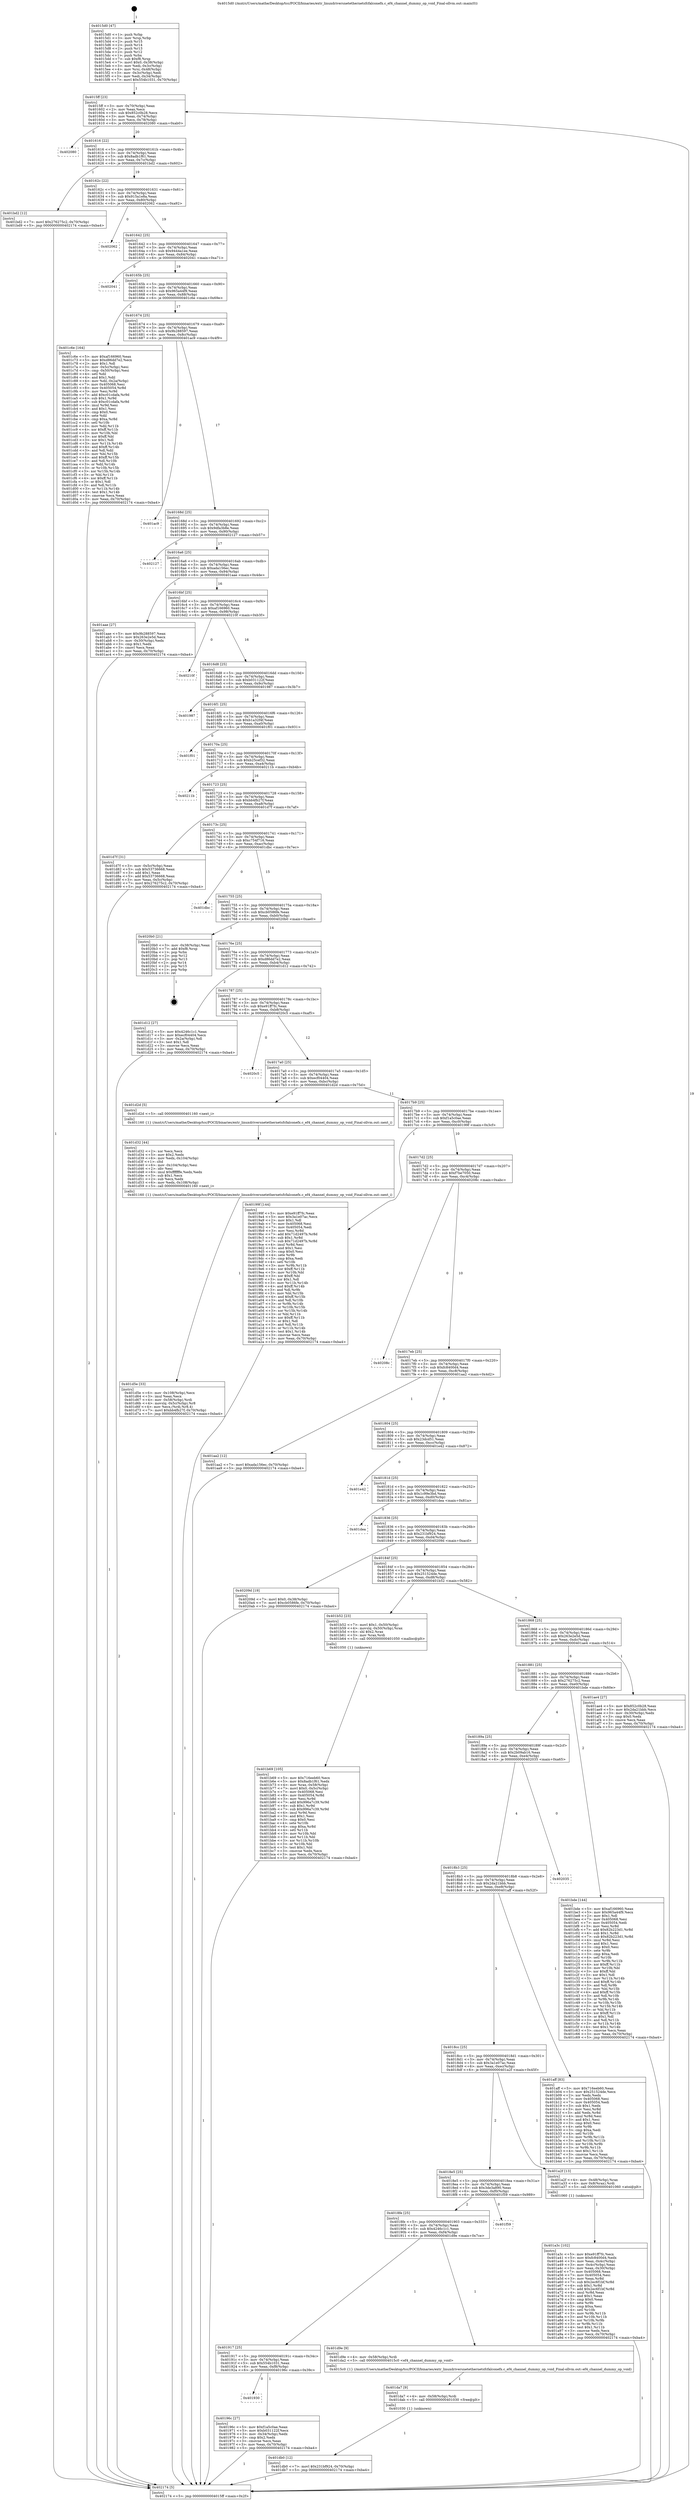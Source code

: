 digraph "0x4015d0" {
  label = "0x4015d0 (/mnt/c/Users/mathe/Desktop/tcc/POCII/binaries/extr_linuxdriversnetethernetsfcfalconefx.c_ef4_channel_dummy_op_void_Final-ollvm.out::main(0))"
  labelloc = "t"
  node[shape=record]

  Entry [label="",width=0.3,height=0.3,shape=circle,fillcolor=black,style=filled]
  "0x4015ff" [label="{
     0x4015ff [23]\l
     | [instrs]\l
     &nbsp;&nbsp;0x4015ff \<+3\>: mov -0x70(%rbp),%eax\l
     &nbsp;&nbsp;0x401602 \<+2\>: mov %eax,%ecx\l
     &nbsp;&nbsp;0x401604 \<+6\>: sub $0x852c0b28,%ecx\l
     &nbsp;&nbsp;0x40160a \<+3\>: mov %eax,-0x74(%rbp)\l
     &nbsp;&nbsp;0x40160d \<+3\>: mov %ecx,-0x78(%rbp)\l
     &nbsp;&nbsp;0x401610 \<+6\>: je 0000000000402080 \<main+0xab0\>\l
  }"]
  "0x402080" [label="{
     0x402080\l
  }", style=dashed]
  "0x401616" [label="{
     0x401616 [22]\l
     | [instrs]\l
     &nbsp;&nbsp;0x401616 \<+5\>: jmp 000000000040161b \<main+0x4b\>\l
     &nbsp;&nbsp;0x40161b \<+3\>: mov -0x74(%rbp),%eax\l
     &nbsp;&nbsp;0x40161e \<+5\>: sub $0x8adb1f61,%eax\l
     &nbsp;&nbsp;0x401623 \<+3\>: mov %eax,-0x7c(%rbp)\l
     &nbsp;&nbsp;0x401626 \<+6\>: je 0000000000401bd2 \<main+0x602\>\l
  }"]
  Exit [label="",width=0.3,height=0.3,shape=circle,fillcolor=black,style=filled,peripheries=2]
  "0x401bd2" [label="{
     0x401bd2 [12]\l
     | [instrs]\l
     &nbsp;&nbsp;0x401bd2 \<+7\>: movl $0x276275c2,-0x70(%rbp)\l
     &nbsp;&nbsp;0x401bd9 \<+5\>: jmp 0000000000402174 \<main+0xba4\>\l
  }"]
  "0x40162c" [label="{
     0x40162c [22]\l
     | [instrs]\l
     &nbsp;&nbsp;0x40162c \<+5\>: jmp 0000000000401631 \<main+0x61\>\l
     &nbsp;&nbsp;0x401631 \<+3\>: mov -0x74(%rbp),%eax\l
     &nbsp;&nbsp;0x401634 \<+5\>: sub $0x915a1e8a,%eax\l
     &nbsp;&nbsp;0x401639 \<+3\>: mov %eax,-0x80(%rbp)\l
     &nbsp;&nbsp;0x40163c \<+6\>: je 0000000000402062 \<main+0xa92\>\l
  }"]
  "0x401db0" [label="{
     0x401db0 [12]\l
     | [instrs]\l
     &nbsp;&nbsp;0x401db0 \<+7\>: movl $0x231bf924,-0x70(%rbp)\l
     &nbsp;&nbsp;0x401db7 \<+5\>: jmp 0000000000402174 \<main+0xba4\>\l
  }"]
  "0x402062" [label="{
     0x402062\l
  }", style=dashed]
  "0x401642" [label="{
     0x401642 [25]\l
     | [instrs]\l
     &nbsp;&nbsp;0x401642 \<+5\>: jmp 0000000000401647 \<main+0x77\>\l
     &nbsp;&nbsp;0x401647 \<+3\>: mov -0x74(%rbp),%eax\l
     &nbsp;&nbsp;0x40164a \<+5\>: sub $0x9444a1ee,%eax\l
     &nbsp;&nbsp;0x40164f \<+6\>: mov %eax,-0x84(%rbp)\l
     &nbsp;&nbsp;0x401655 \<+6\>: je 0000000000402041 \<main+0xa71\>\l
  }"]
  "0x401da7" [label="{
     0x401da7 [9]\l
     | [instrs]\l
     &nbsp;&nbsp;0x401da7 \<+4\>: mov -0x58(%rbp),%rdi\l
     &nbsp;&nbsp;0x401dab \<+5\>: call 0000000000401030 \<free@plt\>\l
     | [calls]\l
     &nbsp;&nbsp;0x401030 \{1\} (unknown)\l
  }"]
  "0x402041" [label="{
     0x402041\l
  }", style=dashed]
  "0x40165b" [label="{
     0x40165b [25]\l
     | [instrs]\l
     &nbsp;&nbsp;0x40165b \<+5\>: jmp 0000000000401660 \<main+0x90\>\l
     &nbsp;&nbsp;0x401660 \<+3\>: mov -0x74(%rbp),%eax\l
     &nbsp;&nbsp;0x401663 \<+5\>: sub $0x965a44f9,%eax\l
     &nbsp;&nbsp;0x401668 \<+6\>: mov %eax,-0x88(%rbp)\l
     &nbsp;&nbsp;0x40166e \<+6\>: je 0000000000401c6e \<main+0x69e\>\l
  }"]
  "0x401d5e" [label="{
     0x401d5e [33]\l
     | [instrs]\l
     &nbsp;&nbsp;0x401d5e \<+6\>: mov -0x108(%rbp),%ecx\l
     &nbsp;&nbsp;0x401d64 \<+3\>: imul %eax,%ecx\l
     &nbsp;&nbsp;0x401d67 \<+4\>: mov -0x58(%rbp),%rdi\l
     &nbsp;&nbsp;0x401d6b \<+4\>: movslq -0x5c(%rbp),%r8\l
     &nbsp;&nbsp;0x401d6f \<+4\>: mov %ecx,(%rdi,%r8,4)\l
     &nbsp;&nbsp;0x401d73 \<+7\>: movl $0xbb4fb27f,-0x70(%rbp)\l
     &nbsp;&nbsp;0x401d7a \<+5\>: jmp 0000000000402174 \<main+0xba4\>\l
  }"]
  "0x401c6e" [label="{
     0x401c6e [164]\l
     | [instrs]\l
     &nbsp;&nbsp;0x401c6e \<+5\>: mov $0xaf166960,%eax\l
     &nbsp;&nbsp;0x401c73 \<+5\>: mov $0xd86dd7e2,%ecx\l
     &nbsp;&nbsp;0x401c78 \<+2\>: mov $0x1,%dl\l
     &nbsp;&nbsp;0x401c7a \<+3\>: mov -0x5c(%rbp),%esi\l
     &nbsp;&nbsp;0x401c7d \<+3\>: cmp -0x50(%rbp),%esi\l
     &nbsp;&nbsp;0x401c80 \<+4\>: setl %dil\l
     &nbsp;&nbsp;0x401c84 \<+4\>: and $0x1,%dil\l
     &nbsp;&nbsp;0x401c88 \<+4\>: mov %dil,-0x2a(%rbp)\l
     &nbsp;&nbsp;0x401c8c \<+7\>: mov 0x405068,%esi\l
     &nbsp;&nbsp;0x401c93 \<+8\>: mov 0x405054,%r8d\l
     &nbsp;&nbsp;0x401c9b \<+3\>: mov %esi,%r9d\l
     &nbsp;&nbsp;0x401c9e \<+7\>: add $0xc01cdafa,%r9d\l
     &nbsp;&nbsp;0x401ca5 \<+4\>: sub $0x1,%r9d\l
     &nbsp;&nbsp;0x401ca9 \<+7\>: sub $0xc01cdafa,%r9d\l
     &nbsp;&nbsp;0x401cb0 \<+4\>: imul %r9d,%esi\l
     &nbsp;&nbsp;0x401cb4 \<+3\>: and $0x1,%esi\l
     &nbsp;&nbsp;0x401cb7 \<+3\>: cmp $0x0,%esi\l
     &nbsp;&nbsp;0x401cba \<+4\>: sete %dil\l
     &nbsp;&nbsp;0x401cbe \<+4\>: cmp $0xa,%r8d\l
     &nbsp;&nbsp;0x401cc2 \<+4\>: setl %r10b\l
     &nbsp;&nbsp;0x401cc6 \<+3\>: mov %dil,%r11b\l
     &nbsp;&nbsp;0x401cc9 \<+4\>: xor $0xff,%r11b\l
     &nbsp;&nbsp;0x401ccd \<+3\>: mov %r10b,%bl\l
     &nbsp;&nbsp;0x401cd0 \<+3\>: xor $0xff,%bl\l
     &nbsp;&nbsp;0x401cd3 \<+3\>: xor $0x1,%dl\l
     &nbsp;&nbsp;0x401cd6 \<+3\>: mov %r11b,%r14b\l
     &nbsp;&nbsp;0x401cd9 \<+4\>: and $0xff,%r14b\l
     &nbsp;&nbsp;0x401cdd \<+3\>: and %dl,%dil\l
     &nbsp;&nbsp;0x401ce0 \<+3\>: mov %bl,%r15b\l
     &nbsp;&nbsp;0x401ce3 \<+4\>: and $0xff,%r15b\l
     &nbsp;&nbsp;0x401ce7 \<+3\>: and %dl,%r10b\l
     &nbsp;&nbsp;0x401cea \<+3\>: or %dil,%r14b\l
     &nbsp;&nbsp;0x401ced \<+3\>: or %r10b,%r15b\l
     &nbsp;&nbsp;0x401cf0 \<+3\>: xor %r15b,%r14b\l
     &nbsp;&nbsp;0x401cf3 \<+3\>: or %bl,%r11b\l
     &nbsp;&nbsp;0x401cf6 \<+4\>: xor $0xff,%r11b\l
     &nbsp;&nbsp;0x401cfa \<+3\>: or $0x1,%dl\l
     &nbsp;&nbsp;0x401cfd \<+3\>: and %dl,%r11b\l
     &nbsp;&nbsp;0x401d00 \<+3\>: or %r11b,%r14b\l
     &nbsp;&nbsp;0x401d03 \<+4\>: test $0x1,%r14b\l
     &nbsp;&nbsp;0x401d07 \<+3\>: cmovne %ecx,%eax\l
     &nbsp;&nbsp;0x401d0a \<+3\>: mov %eax,-0x70(%rbp)\l
     &nbsp;&nbsp;0x401d0d \<+5\>: jmp 0000000000402174 \<main+0xba4\>\l
  }"]
  "0x401674" [label="{
     0x401674 [25]\l
     | [instrs]\l
     &nbsp;&nbsp;0x401674 \<+5\>: jmp 0000000000401679 \<main+0xa9\>\l
     &nbsp;&nbsp;0x401679 \<+3\>: mov -0x74(%rbp),%eax\l
     &nbsp;&nbsp;0x40167c \<+5\>: sub $0x9b288597,%eax\l
     &nbsp;&nbsp;0x401681 \<+6\>: mov %eax,-0x8c(%rbp)\l
     &nbsp;&nbsp;0x401687 \<+6\>: je 0000000000401ac9 \<main+0x4f9\>\l
  }"]
  "0x401d32" [label="{
     0x401d32 [44]\l
     | [instrs]\l
     &nbsp;&nbsp;0x401d32 \<+2\>: xor %ecx,%ecx\l
     &nbsp;&nbsp;0x401d34 \<+5\>: mov $0x2,%edx\l
     &nbsp;&nbsp;0x401d39 \<+6\>: mov %edx,-0x104(%rbp)\l
     &nbsp;&nbsp;0x401d3f \<+1\>: cltd\l
     &nbsp;&nbsp;0x401d40 \<+6\>: mov -0x104(%rbp),%esi\l
     &nbsp;&nbsp;0x401d46 \<+2\>: idiv %esi\l
     &nbsp;&nbsp;0x401d48 \<+6\>: imul $0xfffffffe,%edx,%edx\l
     &nbsp;&nbsp;0x401d4e \<+3\>: sub $0x1,%ecx\l
     &nbsp;&nbsp;0x401d51 \<+2\>: sub %ecx,%edx\l
     &nbsp;&nbsp;0x401d53 \<+6\>: mov %edx,-0x108(%rbp)\l
     &nbsp;&nbsp;0x401d59 \<+5\>: call 0000000000401160 \<next_i\>\l
     | [calls]\l
     &nbsp;&nbsp;0x401160 \{1\} (/mnt/c/Users/mathe/Desktop/tcc/POCII/binaries/extr_linuxdriversnetethernetsfcfalconefx.c_ef4_channel_dummy_op_void_Final-ollvm.out::next_i)\l
  }"]
  "0x401ac9" [label="{
     0x401ac9\l
  }", style=dashed]
  "0x40168d" [label="{
     0x40168d [25]\l
     | [instrs]\l
     &nbsp;&nbsp;0x40168d \<+5\>: jmp 0000000000401692 \<main+0xc2\>\l
     &nbsp;&nbsp;0x401692 \<+3\>: mov -0x74(%rbp),%eax\l
     &nbsp;&nbsp;0x401695 \<+5\>: sub $0x9dfa3b8e,%eax\l
     &nbsp;&nbsp;0x40169a \<+6\>: mov %eax,-0x90(%rbp)\l
     &nbsp;&nbsp;0x4016a0 \<+6\>: je 0000000000402127 \<main+0xb57\>\l
  }"]
  "0x401b69" [label="{
     0x401b69 [105]\l
     | [instrs]\l
     &nbsp;&nbsp;0x401b69 \<+5\>: mov $0x716eeb60,%ecx\l
     &nbsp;&nbsp;0x401b6e \<+5\>: mov $0x8adb1f61,%edx\l
     &nbsp;&nbsp;0x401b73 \<+4\>: mov %rax,-0x58(%rbp)\l
     &nbsp;&nbsp;0x401b77 \<+7\>: movl $0x0,-0x5c(%rbp)\l
     &nbsp;&nbsp;0x401b7e \<+7\>: mov 0x405068,%esi\l
     &nbsp;&nbsp;0x401b85 \<+8\>: mov 0x405054,%r8d\l
     &nbsp;&nbsp;0x401b8d \<+3\>: mov %esi,%r9d\l
     &nbsp;&nbsp;0x401b90 \<+7\>: add $0x996a7c39,%r9d\l
     &nbsp;&nbsp;0x401b97 \<+4\>: sub $0x1,%r9d\l
     &nbsp;&nbsp;0x401b9b \<+7\>: sub $0x996a7c39,%r9d\l
     &nbsp;&nbsp;0x401ba2 \<+4\>: imul %r9d,%esi\l
     &nbsp;&nbsp;0x401ba6 \<+3\>: and $0x1,%esi\l
     &nbsp;&nbsp;0x401ba9 \<+3\>: cmp $0x0,%esi\l
     &nbsp;&nbsp;0x401bac \<+4\>: sete %r10b\l
     &nbsp;&nbsp;0x401bb0 \<+4\>: cmp $0xa,%r8d\l
     &nbsp;&nbsp;0x401bb4 \<+4\>: setl %r11b\l
     &nbsp;&nbsp;0x401bb8 \<+3\>: mov %r10b,%bl\l
     &nbsp;&nbsp;0x401bbb \<+3\>: and %r11b,%bl\l
     &nbsp;&nbsp;0x401bbe \<+3\>: xor %r11b,%r10b\l
     &nbsp;&nbsp;0x401bc1 \<+3\>: or %r10b,%bl\l
     &nbsp;&nbsp;0x401bc4 \<+3\>: test $0x1,%bl\l
     &nbsp;&nbsp;0x401bc7 \<+3\>: cmovne %edx,%ecx\l
     &nbsp;&nbsp;0x401bca \<+3\>: mov %ecx,-0x70(%rbp)\l
     &nbsp;&nbsp;0x401bcd \<+5\>: jmp 0000000000402174 \<main+0xba4\>\l
  }"]
  "0x402127" [label="{
     0x402127\l
  }", style=dashed]
  "0x4016a6" [label="{
     0x4016a6 [25]\l
     | [instrs]\l
     &nbsp;&nbsp;0x4016a6 \<+5\>: jmp 00000000004016ab \<main+0xdb\>\l
     &nbsp;&nbsp;0x4016ab \<+3\>: mov -0x74(%rbp),%eax\l
     &nbsp;&nbsp;0x4016ae \<+5\>: sub $0xada156ec,%eax\l
     &nbsp;&nbsp;0x4016b3 \<+6\>: mov %eax,-0x94(%rbp)\l
     &nbsp;&nbsp;0x4016b9 \<+6\>: je 0000000000401aae \<main+0x4de\>\l
  }"]
  "0x401a3c" [label="{
     0x401a3c [102]\l
     | [instrs]\l
     &nbsp;&nbsp;0x401a3c \<+5\>: mov $0xe91ff7fc,%ecx\l
     &nbsp;&nbsp;0x401a41 \<+5\>: mov $0xfc8400d4,%edx\l
     &nbsp;&nbsp;0x401a46 \<+3\>: mov %eax,-0x4c(%rbp)\l
     &nbsp;&nbsp;0x401a49 \<+3\>: mov -0x4c(%rbp),%eax\l
     &nbsp;&nbsp;0x401a4c \<+3\>: mov %eax,-0x30(%rbp)\l
     &nbsp;&nbsp;0x401a4f \<+7\>: mov 0x405068,%eax\l
     &nbsp;&nbsp;0x401a56 \<+7\>: mov 0x405054,%esi\l
     &nbsp;&nbsp;0x401a5d \<+3\>: mov %eax,%r8d\l
     &nbsp;&nbsp;0x401a60 \<+7\>: sub $0x2ec6f1bf,%r8d\l
     &nbsp;&nbsp;0x401a67 \<+4\>: sub $0x1,%r8d\l
     &nbsp;&nbsp;0x401a6b \<+7\>: add $0x2ec6f1bf,%r8d\l
     &nbsp;&nbsp;0x401a72 \<+4\>: imul %r8d,%eax\l
     &nbsp;&nbsp;0x401a76 \<+3\>: and $0x1,%eax\l
     &nbsp;&nbsp;0x401a79 \<+3\>: cmp $0x0,%eax\l
     &nbsp;&nbsp;0x401a7c \<+4\>: sete %r9b\l
     &nbsp;&nbsp;0x401a80 \<+3\>: cmp $0xa,%esi\l
     &nbsp;&nbsp;0x401a83 \<+4\>: setl %r10b\l
     &nbsp;&nbsp;0x401a87 \<+3\>: mov %r9b,%r11b\l
     &nbsp;&nbsp;0x401a8a \<+3\>: and %r10b,%r11b\l
     &nbsp;&nbsp;0x401a8d \<+3\>: xor %r10b,%r9b\l
     &nbsp;&nbsp;0x401a90 \<+3\>: or %r9b,%r11b\l
     &nbsp;&nbsp;0x401a93 \<+4\>: test $0x1,%r11b\l
     &nbsp;&nbsp;0x401a97 \<+3\>: cmovne %edx,%ecx\l
     &nbsp;&nbsp;0x401a9a \<+3\>: mov %ecx,-0x70(%rbp)\l
     &nbsp;&nbsp;0x401a9d \<+5\>: jmp 0000000000402174 \<main+0xba4\>\l
  }"]
  "0x401aae" [label="{
     0x401aae [27]\l
     | [instrs]\l
     &nbsp;&nbsp;0x401aae \<+5\>: mov $0x9b288597,%eax\l
     &nbsp;&nbsp;0x401ab3 \<+5\>: mov $0x263e2e5d,%ecx\l
     &nbsp;&nbsp;0x401ab8 \<+3\>: mov -0x30(%rbp),%edx\l
     &nbsp;&nbsp;0x401abb \<+3\>: cmp $0x1,%edx\l
     &nbsp;&nbsp;0x401abe \<+3\>: cmovl %ecx,%eax\l
     &nbsp;&nbsp;0x401ac1 \<+3\>: mov %eax,-0x70(%rbp)\l
     &nbsp;&nbsp;0x401ac4 \<+5\>: jmp 0000000000402174 \<main+0xba4\>\l
  }"]
  "0x4016bf" [label="{
     0x4016bf [25]\l
     | [instrs]\l
     &nbsp;&nbsp;0x4016bf \<+5\>: jmp 00000000004016c4 \<main+0xf4\>\l
     &nbsp;&nbsp;0x4016c4 \<+3\>: mov -0x74(%rbp),%eax\l
     &nbsp;&nbsp;0x4016c7 \<+5\>: sub $0xaf166960,%eax\l
     &nbsp;&nbsp;0x4016cc \<+6\>: mov %eax,-0x98(%rbp)\l
     &nbsp;&nbsp;0x4016d2 \<+6\>: je 000000000040210f \<main+0xb3f\>\l
  }"]
  "0x4015d0" [label="{
     0x4015d0 [47]\l
     | [instrs]\l
     &nbsp;&nbsp;0x4015d0 \<+1\>: push %rbp\l
     &nbsp;&nbsp;0x4015d1 \<+3\>: mov %rsp,%rbp\l
     &nbsp;&nbsp;0x4015d4 \<+2\>: push %r15\l
     &nbsp;&nbsp;0x4015d6 \<+2\>: push %r14\l
     &nbsp;&nbsp;0x4015d8 \<+2\>: push %r13\l
     &nbsp;&nbsp;0x4015da \<+2\>: push %r12\l
     &nbsp;&nbsp;0x4015dc \<+1\>: push %rbx\l
     &nbsp;&nbsp;0x4015dd \<+7\>: sub $0xf8,%rsp\l
     &nbsp;&nbsp;0x4015e4 \<+7\>: movl $0x0,-0x38(%rbp)\l
     &nbsp;&nbsp;0x4015eb \<+3\>: mov %edi,-0x3c(%rbp)\l
     &nbsp;&nbsp;0x4015ee \<+4\>: mov %rsi,-0x48(%rbp)\l
     &nbsp;&nbsp;0x4015f2 \<+3\>: mov -0x3c(%rbp),%edi\l
     &nbsp;&nbsp;0x4015f5 \<+3\>: mov %edi,-0x34(%rbp)\l
     &nbsp;&nbsp;0x4015f8 \<+7\>: movl $0x554b1031,-0x70(%rbp)\l
  }"]
  "0x40210f" [label="{
     0x40210f\l
  }", style=dashed]
  "0x4016d8" [label="{
     0x4016d8 [25]\l
     | [instrs]\l
     &nbsp;&nbsp;0x4016d8 \<+5\>: jmp 00000000004016dd \<main+0x10d\>\l
     &nbsp;&nbsp;0x4016dd \<+3\>: mov -0x74(%rbp),%eax\l
     &nbsp;&nbsp;0x4016e0 \<+5\>: sub $0xb031122f,%eax\l
     &nbsp;&nbsp;0x4016e5 \<+6\>: mov %eax,-0x9c(%rbp)\l
     &nbsp;&nbsp;0x4016eb \<+6\>: je 0000000000401987 \<main+0x3b7\>\l
  }"]
  "0x402174" [label="{
     0x402174 [5]\l
     | [instrs]\l
     &nbsp;&nbsp;0x402174 \<+5\>: jmp 00000000004015ff \<main+0x2f\>\l
  }"]
  "0x401987" [label="{
     0x401987\l
  }", style=dashed]
  "0x4016f1" [label="{
     0x4016f1 [25]\l
     | [instrs]\l
     &nbsp;&nbsp;0x4016f1 \<+5\>: jmp 00000000004016f6 \<main+0x126\>\l
     &nbsp;&nbsp;0x4016f6 \<+3\>: mov -0x74(%rbp),%eax\l
     &nbsp;&nbsp;0x4016f9 \<+5\>: sub $0xb1a32f4f,%eax\l
     &nbsp;&nbsp;0x4016fe \<+6\>: mov %eax,-0xa0(%rbp)\l
     &nbsp;&nbsp;0x401704 \<+6\>: je 0000000000401f01 \<main+0x931\>\l
  }"]
  "0x401930" [label="{
     0x401930\l
  }", style=dashed]
  "0x401f01" [label="{
     0x401f01\l
  }", style=dashed]
  "0x40170a" [label="{
     0x40170a [25]\l
     | [instrs]\l
     &nbsp;&nbsp;0x40170a \<+5\>: jmp 000000000040170f \<main+0x13f\>\l
     &nbsp;&nbsp;0x40170f \<+3\>: mov -0x74(%rbp),%eax\l
     &nbsp;&nbsp;0x401712 \<+5\>: sub $0xb25cef32,%eax\l
     &nbsp;&nbsp;0x401717 \<+6\>: mov %eax,-0xa4(%rbp)\l
     &nbsp;&nbsp;0x40171d \<+6\>: je 000000000040211b \<main+0xb4b\>\l
  }"]
  "0x40196c" [label="{
     0x40196c [27]\l
     | [instrs]\l
     &nbsp;&nbsp;0x40196c \<+5\>: mov $0xf1a5c0ae,%eax\l
     &nbsp;&nbsp;0x401971 \<+5\>: mov $0xb031122f,%ecx\l
     &nbsp;&nbsp;0x401976 \<+3\>: mov -0x34(%rbp),%edx\l
     &nbsp;&nbsp;0x401979 \<+3\>: cmp $0x2,%edx\l
     &nbsp;&nbsp;0x40197c \<+3\>: cmovne %ecx,%eax\l
     &nbsp;&nbsp;0x40197f \<+3\>: mov %eax,-0x70(%rbp)\l
     &nbsp;&nbsp;0x401982 \<+5\>: jmp 0000000000402174 \<main+0xba4\>\l
  }"]
  "0x40211b" [label="{
     0x40211b\l
  }", style=dashed]
  "0x401723" [label="{
     0x401723 [25]\l
     | [instrs]\l
     &nbsp;&nbsp;0x401723 \<+5\>: jmp 0000000000401728 \<main+0x158\>\l
     &nbsp;&nbsp;0x401728 \<+3\>: mov -0x74(%rbp),%eax\l
     &nbsp;&nbsp;0x40172b \<+5\>: sub $0xbb4fb27f,%eax\l
     &nbsp;&nbsp;0x401730 \<+6\>: mov %eax,-0xa8(%rbp)\l
     &nbsp;&nbsp;0x401736 \<+6\>: je 0000000000401d7f \<main+0x7af\>\l
  }"]
  "0x401917" [label="{
     0x401917 [25]\l
     | [instrs]\l
     &nbsp;&nbsp;0x401917 \<+5\>: jmp 000000000040191c \<main+0x34c\>\l
     &nbsp;&nbsp;0x40191c \<+3\>: mov -0x74(%rbp),%eax\l
     &nbsp;&nbsp;0x40191f \<+5\>: sub $0x554b1031,%eax\l
     &nbsp;&nbsp;0x401924 \<+6\>: mov %eax,-0xf8(%rbp)\l
     &nbsp;&nbsp;0x40192a \<+6\>: je 000000000040196c \<main+0x39c\>\l
  }"]
  "0x401d7f" [label="{
     0x401d7f [31]\l
     | [instrs]\l
     &nbsp;&nbsp;0x401d7f \<+3\>: mov -0x5c(%rbp),%eax\l
     &nbsp;&nbsp;0x401d82 \<+5\>: sub $0x53736668,%eax\l
     &nbsp;&nbsp;0x401d87 \<+3\>: add $0x1,%eax\l
     &nbsp;&nbsp;0x401d8a \<+5\>: add $0x53736668,%eax\l
     &nbsp;&nbsp;0x401d8f \<+3\>: mov %eax,-0x5c(%rbp)\l
     &nbsp;&nbsp;0x401d92 \<+7\>: movl $0x276275c2,-0x70(%rbp)\l
     &nbsp;&nbsp;0x401d99 \<+5\>: jmp 0000000000402174 \<main+0xba4\>\l
  }"]
  "0x40173c" [label="{
     0x40173c [25]\l
     | [instrs]\l
     &nbsp;&nbsp;0x40173c \<+5\>: jmp 0000000000401741 \<main+0x171\>\l
     &nbsp;&nbsp;0x401741 \<+3\>: mov -0x74(%rbp),%eax\l
     &nbsp;&nbsp;0x401744 \<+5\>: sub $0xc754f716,%eax\l
     &nbsp;&nbsp;0x401749 \<+6\>: mov %eax,-0xac(%rbp)\l
     &nbsp;&nbsp;0x40174f \<+6\>: je 0000000000401dbc \<main+0x7ec\>\l
  }"]
  "0x401d9e" [label="{
     0x401d9e [9]\l
     | [instrs]\l
     &nbsp;&nbsp;0x401d9e \<+4\>: mov -0x58(%rbp),%rdi\l
     &nbsp;&nbsp;0x401da2 \<+5\>: call 00000000004015c0 \<ef4_channel_dummy_op_void\>\l
     | [calls]\l
     &nbsp;&nbsp;0x4015c0 \{1\} (/mnt/c/Users/mathe/Desktop/tcc/POCII/binaries/extr_linuxdriversnetethernetsfcfalconefx.c_ef4_channel_dummy_op_void_Final-ollvm.out::ef4_channel_dummy_op_void)\l
  }"]
  "0x401dbc" [label="{
     0x401dbc\l
  }", style=dashed]
  "0x401755" [label="{
     0x401755 [25]\l
     | [instrs]\l
     &nbsp;&nbsp;0x401755 \<+5\>: jmp 000000000040175a \<main+0x18a\>\l
     &nbsp;&nbsp;0x40175a \<+3\>: mov -0x74(%rbp),%eax\l
     &nbsp;&nbsp;0x40175d \<+5\>: sub $0xcb0586fe,%eax\l
     &nbsp;&nbsp;0x401762 \<+6\>: mov %eax,-0xb0(%rbp)\l
     &nbsp;&nbsp;0x401768 \<+6\>: je 00000000004020b0 \<main+0xae0\>\l
  }"]
  "0x4018fe" [label="{
     0x4018fe [25]\l
     | [instrs]\l
     &nbsp;&nbsp;0x4018fe \<+5\>: jmp 0000000000401903 \<main+0x333\>\l
     &nbsp;&nbsp;0x401903 \<+3\>: mov -0x74(%rbp),%eax\l
     &nbsp;&nbsp;0x401906 \<+5\>: sub $0x4246c1c1,%eax\l
     &nbsp;&nbsp;0x40190b \<+6\>: mov %eax,-0xf4(%rbp)\l
     &nbsp;&nbsp;0x401911 \<+6\>: je 0000000000401d9e \<main+0x7ce\>\l
  }"]
  "0x4020b0" [label="{
     0x4020b0 [21]\l
     | [instrs]\l
     &nbsp;&nbsp;0x4020b0 \<+3\>: mov -0x38(%rbp),%eax\l
     &nbsp;&nbsp;0x4020b3 \<+7\>: add $0xf8,%rsp\l
     &nbsp;&nbsp;0x4020ba \<+1\>: pop %rbx\l
     &nbsp;&nbsp;0x4020bb \<+2\>: pop %r12\l
     &nbsp;&nbsp;0x4020bd \<+2\>: pop %r13\l
     &nbsp;&nbsp;0x4020bf \<+2\>: pop %r14\l
     &nbsp;&nbsp;0x4020c1 \<+2\>: pop %r15\l
     &nbsp;&nbsp;0x4020c3 \<+1\>: pop %rbp\l
     &nbsp;&nbsp;0x4020c4 \<+1\>: ret\l
  }"]
  "0x40176e" [label="{
     0x40176e [25]\l
     | [instrs]\l
     &nbsp;&nbsp;0x40176e \<+5\>: jmp 0000000000401773 \<main+0x1a3\>\l
     &nbsp;&nbsp;0x401773 \<+3\>: mov -0x74(%rbp),%eax\l
     &nbsp;&nbsp;0x401776 \<+5\>: sub $0xd86dd7e2,%eax\l
     &nbsp;&nbsp;0x40177b \<+6\>: mov %eax,-0xb4(%rbp)\l
     &nbsp;&nbsp;0x401781 \<+6\>: je 0000000000401d12 \<main+0x742\>\l
  }"]
  "0x401f59" [label="{
     0x401f59\l
  }", style=dashed]
  "0x401d12" [label="{
     0x401d12 [27]\l
     | [instrs]\l
     &nbsp;&nbsp;0x401d12 \<+5\>: mov $0x4246c1c1,%eax\l
     &nbsp;&nbsp;0x401d17 \<+5\>: mov $0xecf04404,%ecx\l
     &nbsp;&nbsp;0x401d1c \<+3\>: mov -0x2a(%rbp),%dl\l
     &nbsp;&nbsp;0x401d1f \<+3\>: test $0x1,%dl\l
     &nbsp;&nbsp;0x401d22 \<+3\>: cmovne %ecx,%eax\l
     &nbsp;&nbsp;0x401d25 \<+3\>: mov %eax,-0x70(%rbp)\l
     &nbsp;&nbsp;0x401d28 \<+5\>: jmp 0000000000402174 \<main+0xba4\>\l
  }"]
  "0x401787" [label="{
     0x401787 [25]\l
     | [instrs]\l
     &nbsp;&nbsp;0x401787 \<+5\>: jmp 000000000040178c \<main+0x1bc\>\l
     &nbsp;&nbsp;0x40178c \<+3\>: mov -0x74(%rbp),%eax\l
     &nbsp;&nbsp;0x40178f \<+5\>: sub $0xe91ff7fc,%eax\l
     &nbsp;&nbsp;0x401794 \<+6\>: mov %eax,-0xb8(%rbp)\l
     &nbsp;&nbsp;0x40179a \<+6\>: je 00000000004020c5 \<main+0xaf5\>\l
  }"]
  "0x4018e5" [label="{
     0x4018e5 [25]\l
     | [instrs]\l
     &nbsp;&nbsp;0x4018e5 \<+5\>: jmp 00000000004018ea \<main+0x31a\>\l
     &nbsp;&nbsp;0x4018ea \<+3\>: mov -0x74(%rbp),%eax\l
     &nbsp;&nbsp;0x4018ed \<+5\>: sub $0x3de3a890,%eax\l
     &nbsp;&nbsp;0x4018f2 \<+6\>: mov %eax,-0xf0(%rbp)\l
     &nbsp;&nbsp;0x4018f8 \<+6\>: je 0000000000401f59 \<main+0x989\>\l
  }"]
  "0x4020c5" [label="{
     0x4020c5\l
  }", style=dashed]
  "0x4017a0" [label="{
     0x4017a0 [25]\l
     | [instrs]\l
     &nbsp;&nbsp;0x4017a0 \<+5\>: jmp 00000000004017a5 \<main+0x1d5\>\l
     &nbsp;&nbsp;0x4017a5 \<+3\>: mov -0x74(%rbp),%eax\l
     &nbsp;&nbsp;0x4017a8 \<+5\>: sub $0xecf04404,%eax\l
     &nbsp;&nbsp;0x4017ad \<+6\>: mov %eax,-0xbc(%rbp)\l
     &nbsp;&nbsp;0x4017b3 \<+6\>: je 0000000000401d2d \<main+0x75d\>\l
  }"]
  "0x401a2f" [label="{
     0x401a2f [13]\l
     | [instrs]\l
     &nbsp;&nbsp;0x401a2f \<+4\>: mov -0x48(%rbp),%rax\l
     &nbsp;&nbsp;0x401a33 \<+4\>: mov 0x8(%rax),%rdi\l
     &nbsp;&nbsp;0x401a37 \<+5\>: call 0000000000401060 \<atoi@plt\>\l
     | [calls]\l
     &nbsp;&nbsp;0x401060 \{1\} (unknown)\l
  }"]
  "0x401d2d" [label="{
     0x401d2d [5]\l
     | [instrs]\l
     &nbsp;&nbsp;0x401d2d \<+5\>: call 0000000000401160 \<next_i\>\l
     | [calls]\l
     &nbsp;&nbsp;0x401160 \{1\} (/mnt/c/Users/mathe/Desktop/tcc/POCII/binaries/extr_linuxdriversnetethernetsfcfalconefx.c_ef4_channel_dummy_op_void_Final-ollvm.out::next_i)\l
  }"]
  "0x4017b9" [label="{
     0x4017b9 [25]\l
     | [instrs]\l
     &nbsp;&nbsp;0x4017b9 \<+5\>: jmp 00000000004017be \<main+0x1ee\>\l
     &nbsp;&nbsp;0x4017be \<+3\>: mov -0x74(%rbp),%eax\l
     &nbsp;&nbsp;0x4017c1 \<+5\>: sub $0xf1a5c0ae,%eax\l
     &nbsp;&nbsp;0x4017c6 \<+6\>: mov %eax,-0xc0(%rbp)\l
     &nbsp;&nbsp;0x4017cc \<+6\>: je 000000000040199f \<main+0x3cf\>\l
  }"]
  "0x4018cc" [label="{
     0x4018cc [25]\l
     | [instrs]\l
     &nbsp;&nbsp;0x4018cc \<+5\>: jmp 00000000004018d1 \<main+0x301\>\l
     &nbsp;&nbsp;0x4018d1 \<+3\>: mov -0x74(%rbp),%eax\l
     &nbsp;&nbsp;0x4018d4 \<+5\>: sub $0x3a1e07ac,%eax\l
     &nbsp;&nbsp;0x4018d9 \<+6\>: mov %eax,-0xec(%rbp)\l
     &nbsp;&nbsp;0x4018df \<+6\>: je 0000000000401a2f \<main+0x45f\>\l
  }"]
  "0x40199f" [label="{
     0x40199f [144]\l
     | [instrs]\l
     &nbsp;&nbsp;0x40199f \<+5\>: mov $0xe91ff7fc,%eax\l
     &nbsp;&nbsp;0x4019a4 \<+5\>: mov $0x3a1e07ac,%ecx\l
     &nbsp;&nbsp;0x4019a9 \<+2\>: mov $0x1,%dl\l
     &nbsp;&nbsp;0x4019ab \<+7\>: mov 0x405068,%esi\l
     &nbsp;&nbsp;0x4019b2 \<+7\>: mov 0x405054,%edi\l
     &nbsp;&nbsp;0x4019b9 \<+3\>: mov %esi,%r8d\l
     &nbsp;&nbsp;0x4019bc \<+7\>: add $0x71d2497b,%r8d\l
     &nbsp;&nbsp;0x4019c3 \<+4\>: sub $0x1,%r8d\l
     &nbsp;&nbsp;0x4019c7 \<+7\>: sub $0x71d2497b,%r8d\l
     &nbsp;&nbsp;0x4019ce \<+4\>: imul %r8d,%esi\l
     &nbsp;&nbsp;0x4019d2 \<+3\>: and $0x1,%esi\l
     &nbsp;&nbsp;0x4019d5 \<+3\>: cmp $0x0,%esi\l
     &nbsp;&nbsp;0x4019d8 \<+4\>: sete %r9b\l
     &nbsp;&nbsp;0x4019dc \<+3\>: cmp $0xa,%edi\l
     &nbsp;&nbsp;0x4019df \<+4\>: setl %r10b\l
     &nbsp;&nbsp;0x4019e3 \<+3\>: mov %r9b,%r11b\l
     &nbsp;&nbsp;0x4019e6 \<+4\>: xor $0xff,%r11b\l
     &nbsp;&nbsp;0x4019ea \<+3\>: mov %r10b,%bl\l
     &nbsp;&nbsp;0x4019ed \<+3\>: xor $0xff,%bl\l
     &nbsp;&nbsp;0x4019f0 \<+3\>: xor $0x1,%dl\l
     &nbsp;&nbsp;0x4019f3 \<+3\>: mov %r11b,%r14b\l
     &nbsp;&nbsp;0x4019f6 \<+4\>: and $0xff,%r14b\l
     &nbsp;&nbsp;0x4019fa \<+3\>: and %dl,%r9b\l
     &nbsp;&nbsp;0x4019fd \<+3\>: mov %bl,%r15b\l
     &nbsp;&nbsp;0x401a00 \<+4\>: and $0xff,%r15b\l
     &nbsp;&nbsp;0x401a04 \<+3\>: and %dl,%r10b\l
     &nbsp;&nbsp;0x401a07 \<+3\>: or %r9b,%r14b\l
     &nbsp;&nbsp;0x401a0a \<+3\>: or %r10b,%r15b\l
     &nbsp;&nbsp;0x401a0d \<+3\>: xor %r15b,%r14b\l
     &nbsp;&nbsp;0x401a10 \<+3\>: or %bl,%r11b\l
     &nbsp;&nbsp;0x401a13 \<+4\>: xor $0xff,%r11b\l
     &nbsp;&nbsp;0x401a17 \<+3\>: or $0x1,%dl\l
     &nbsp;&nbsp;0x401a1a \<+3\>: and %dl,%r11b\l
     &nbsp;&nbsp;0x401a1d \<+3\>: or %r11b,%r14b\l
     &nbsp;&nbsp;0x401a20 \<+4\>: test $0x1,%r14b\l
     &nbsp;&nbsp;0x401a24 \<+3\>: cmovne %ecx,%eax\l
     &nbsp;&nbsp;0x401a27 \<+3\>: mov %eax,-0x70(%rbp)\l
     &nbsp;&nbsp;0x401a2a \<+5\>: jmp 0000000000402174 \<main+0xba4\>\l
  }"]
  "0x4017d2" [label="{
     0x4017d2 [25]\l
     | [instrs]\l
     &nbsp;&nbsp;0x4017d2 \<+5\>: jmp 00000000004017d7 \<main+0x207\>\l
     &nbsp;&nbsp;0x4017d7 \<+3\>: mov -0x74(%rbp),%eax\l
     &nbsp;&nbsp;0x4017da \<+5\>: sub $0xf7be7050,%eax\l
     &nbsp;&nbsp;0x4017df \<+6\>: mov %eax,-0xc4(%rbp)\l
     &nbsp;&nbsp;0x4017e5 \<+6\>: je 000000000040208c \<main+0xabc\>\l
  }"]
  "0x401aff" [label="{
     0x401aff [83]\l
     | [instrs]\l
     &nbsp;&nbsp;0x401aff \<+5\>: mov $0x716eeb60,%eax\l
     &nbsp;&nbsp;0x401b04 \<+5\>: mov $0x251524de,%ecx\l
     &nbsp;&nbsp;0x401b09 \<+2\>: xor %edx,%edx\l
     &nbsp;&nbsp;0x401b0b \<+7\>: mov 0x405068,%esi\l
     &nbsp;&nbsp;0x401b12 \<+7\>: mov 0x405054,%edi\l
     &nbsp;&nbsp;0x401b19 \<+3\>: sub $0x1,%edx\l
     &nbsp;&nbsp;0x401b1c \<+3\>: mov %esi,%r8d\l
     &nbsp;&nbsp;0x401b1f \<+3\>: add %edx,%r8d\l
     &nbsp;&nbsp;0x401b22 \<+4\>: imul %r8d,%esi\l
     &nbsp;&nbsp;0x401b26 \<+3\>: and $0x1,%esi\l
     &nbsp;&nbsp;0x401b29 \<+3\>: cmp $0x0,%esi\l
     &nbsp;&nbsp;0x401b2c \<+4\>: sete %r9b\l
     &nbsp;&nbsp;0x401b30 \<+3\>: cmp $0xa,%edi\l
     &nbsp;&nbsp;0x401b33 \<+4\>: setl %r10b\l
     &nbsp;&nbsp;0x401b37 \<+3\>: mov %r9b,%r11b\l
     &nbsp;&nbsp;0x401b3a \<+3\>: and %r10b,%r11b\l
     &nbsp;&nbsp;0x401b3d \<+3\>: xor %r10b,%r9b\l
     &nbsp;&nbsp;0x401b40 \<+3\>: or %r9b,%r11b\l
     &nbsp;&nbsp;0x401b43 \<+4\>: test $0x1,%r11b\l
     &nbsp;&nbsp;0x401b47 \<+3\>: cmovne %ecx,%eax\l
     &nbsp;&nbsp;0x401b4a \<+3\>: mov %eax,-0x70(%rbp)\l
     &nbsp;&nbsp;0x401b4d \<+5\>: jmp 0000000000402174 \<main+0xba4\>\l
  }"]
  "0x40208c" [label="{
     0x40208c\l
  }", style=dashed]
  "0x4017eb" [label="{
     0x4017eb [25]\l
     | [instrs]\l
     &nbsp;&nbsp;0x4017eb \<+5\>: jmp 00000000004017f0 \<main+0x220\>\l
     &nbsp;&nbsp;0x4017f0 \<+3\>: mov -0x74(%rbp),%eax\l
     &nbsp;&nbsp;0x4017f3 \<+5\>: sub $0xfc8400d4,%eax\l
     &nbsp;&nbsp;0x4017f8 \<+6\>: mov %eax,-0xc8(%rbp)\l
     &nbsp;&nbsp;0x4017fe \<+6\>: je 0000000000401aa2 \<main+0x4d2\>\l
  }"]
  "0x4018b3" [label="{
     0x4018b3 [25]\l
     | [instrs]\l
     &nbsp;&nbsp;0x4018b3 \<+5\>: jmp 00000000004018b8 \<main+0x2e8\>\l
     &nbsp;&nbsp;0x4018b8 \<+3\>: mov -0x74(%rbp),%eax\l
     &nbsp;&nbsp;0x4018bb \<+5\>: sub $0x2da21bbb,%eax\l
     &nbsp;&nbsp;0x4018c0 \<+6\>: mov %eax,-0xe8(%rbp)\l
     &nbsp;&nbsp;0x4018c6 \<+6\>: je 0000000000401aff \<main+0x52f\>\l
  }"]
  "0x401aa2" [label="{
     0x401aa2 [12]\l
     | [instrs]\l
     &nbsp;&nbsp;0x401aa2 \<+7\>: movl $0xada156ec,-0x70(%rbp)\l
     &nbsp;&nbsp;0x401aa9 \<+5\>: jmp 0000000000402174 \<main+0xba4\>\l
  }"]
  "0x401804" [label="{
     0x401804 [25]\l
     | [instrs]\l
     &nbsp;&nbsp;0x401804 \<+5\>: jmp 0000000000401809 \<main+0x239\>\l
     &nbsp;&nbsp;0x401809 \<+3\>: mov -0x74(%rbp),%eax\l
     &nbsp;&nbsp;0x40180c \<+5\>: sub $0x23dcd51,%eax\l
     &nbsp;&nbsp;0x401811 \<+6\>: mov %eax,-0xcc(%rbp)\l
     &nbsp;&nbsp;0x401817 \<+6\>: je 0000000000401e42 \<main+0x872\>\l
  }"]
  "0x402035" [label="{
     0x402035\l
  }", style=dashed]
  "0x401e42" [label="{
     0x401e42\l
  }", style=dashed]
  "0x40181d" [label="{
     0x40181d [25]\l
     | [instrs]\l
     &nbsp;&nbsp;0x40181d \<+5\>: jmp 0000000000401822 \<main+0x252\>\l
     &nbsp;&nbsp;0x401822 \<+3\>: mov -0x74(%rbp),%eax\l
     &nbsp;&nbsp;0x401825 \<+5\>: sub $0x1c99e3bd,%eax\l
     &nbsp;&nbsp;0x40182a \<+6\>: mov %eax,-0xd0(%rbp)\l
     &nbsp;&nbsp;0x401830 \<+6\>: je 0000000000401dea \<main+0x81a\>\l
  }"]
  "0x40189a" [label="{
     0x40189a [25]\l
     | [instrs]\l
     &nbsp;&nbsp;0x40189a \<+5\>: jmp 000000000040189f \<main+0x2cf\>\l
     &nbsp;&nbsp;0x40189f \<+3\>: mov -0x74(%rbp),%eax\l
     &nbsp;&nbsp;0x4018a2 \<+5\>: sub $0x2b09ab16,%eax\l
     &nbsp;&nbsp;0x4018a7 \<+6\>: mov %eax,-0xe4(%rbp)\l
     &nbsp;&nbsp;0x4018ad \<+6\>: je 0000000000402035 \<main+0xa65\>\l
  }"]
  "0x401dea" [label="{
     0x401dea\l
  }", style=dashed]
  "0x401836" [label="{
     0x401836 [25]\l
     | [instrs]\l
     &nbsp;&nbsp;0x401836 \<+5\>: jmp 000000000040183b \<main+0x26b\>\l
     &nbsp;&nbsp;0x40183b \<+3\>: mov -0x74(%rbp),%eax\l
     &nbsp;&nbsp;0x40183e \<+5\>: sub $0x231bf924,%eax\l
     &nbsp;&nbsp;0x401843 \<+6\>: mov %eax,-0xd4(%rbp)\l
     &nbsp;&nbsp;0x401849 \<+6\>: je 000000000040209d \<main+0xacd\>\l
  }"]
  "0x401bde" [label="{
     0x401bde [144]\l
     | [instrs]\l
     &nbsp;&nbsp;0x401bde \<+5\>: mov $0xaf166960,%eax\l
     &nbsp;&nbsp;0x401be3 \<+5\>: mov $0x965a44f9,%ecx\l
     &nbsp;&nbsp;0x401be8 \<+2\>: mov $0x1,%dl\l
     &nbsp;&nbsp;0x401bea \<+7\>: mov 0x405068,%esi\l
     &nbsp;&nbsp;0x401bf1 \<+7\>: mov 0x405054,%edi\l
     &nbsp;&nbsp;0x401bf8 \<+3\>: mov %esi,%r8d\l
     &nbsp;&nbsp;0x401bfb \<+7\>: add $0x82b223d1,%r8d\l
     &nbsp;&nbsp;0x401c02 \<+4\>: sub $0x1,%r8d\l
     &nbsp;&nbsp;0x401c06 \<+7\>: sub $0x82b223d1,%r8d\l
     &nbsp;&nbsp;0x401c0d \<+4\>: imul %r8d,%esi\l
     &nbsp;&nbsp;0x401c11 \<+3\>: and $0x1,%esi\l
     &nbsp;&nbsp;0x401c14 \<+3\>: cmp $0x0,%esi\l
     &nbsp;&nbsp;0x401c17 \<+4\>: sete %r9b\l
     &nbsp;&nbsp;0x401c1b \<+3\>: cmp $0xa,%edi\l
     &nbsp;&nbsp;0x401c1e \<+4\>: setl %r10b\l
     &nbsp;&nbsp;0x401c22 \<+3\>: mov %r9b,%r11b\l
     &nbsp;&nbsp;0x401c25 \<+4\>: xor $0xff,%r11b\l
     &nbsp;&nbsp;0x401c29 \<+3\>: mov %r10b,%bl\l
     &nbsp;&nbsp;0x401c2c \<+3\>: xor $0xff,%bl\l
     &nbsp;&nbsp;0x401c2f \<+3\>: xor $0x1,%dl\l
     &nbsp;&nbsp;0x401c32 \<+3\>: mov %r11b,%r14b\l
     &nbsp;&nbsp;0x401c35 \<+4\>: and $0xff,%r14b\l
     &nbsp;&nbsp;0x401c39 \<+3\>: and %dl,%r9b\l
     &nbsp;&nbsp;0x401c3c \<+3\>: mov %bl,%r15b\l
     &nbsp;&nbsp;0x401c3f \<+4\>: and $0xff,%r15b\l
     &nbsp;&nbsp;0x401c43 \<+3\>: and %dl,%r10b\l
     &nbsp;&nbsp;0x401c46 \<+3\>: or %r9b,%r14b\l
     &nbsp;&nbsp;0x401c49 \<+3\>: or %r10b,%r15b\l
     &nbsp;&nbsp;0x401c4c \<+3\>: xor %r15b,%r14b\l
     &nbsp;&nbsp;0x401c4f \<+3\>: or %bl,%r11b\l
     &nbsp;&nbsp;0x401c52 \<+4\>: xor $0xff,%r11b\l
     &nbsp;&nbsp;0x401c56 \<+3\>: or $0x1,%dl\l
     &nbsp;&nbsp;0x401c59 \<+3\>: and %dl,%r11b\l
     &nbsp;&nbsp;0x401c5c \<+3\>: or %r11b,%r14b\l
     &nbsp;&nbsp;0x401c5f \<+4\>: test $0x1,%r14b\l
     &nbsp;&nbsp;0x401c63 \<+3\>: cmovne %ecx,%eax\l
     &nbsp;&nbsp;0x401c66 \<+3\>: mov %eax,-0x70(%rbp)\l
     &nbsp;&nbsp;0x401c69 \<+5\>: jmp 0000000000402174 \<main+0xba4\>\l
  }"]
  "0x40209d" [label="{
     0x40209d [19]\l
     | [instrs]\l
     &nbsp;&nbsp;0x40209d \<+7\>: movl $0x0,-0x38(%rbp)\l
     &nbsp;&nbsp;0x4020a4 \<+7\>: movl $0xcb0586fe,-0x70(%rbp)\l
     &nbsp;&nbsp;0x4020ab \<+5\>: jmp 0000000000402174 \<main+0xba4\>\l
  }"]
  "0x40184f" [label="{
     0x40184f [25]\l
     | [instrs]\l
     &nbsp;&nbsp;0x40184f \<+5\>: jmp 0000000000401854 \<main+0x284\>\l
     &nbsp;&nbsp;0x401854 \<+3\>: mov -0x74(%rbp),%eax\l
     &nbsp;&nbsp;0x401857 \<+5\>: sub $0x251524de,%eax\l
     &nbsp;&nbsp;0x40185c \<+6\>: mov %eax,-0xd8(%rbp)\l
     &nbsp;&nbsp;0x401862 \<+6\>: je 0000000000401b52 \<main+0x582\>\l
  }"]
  "0x401881" [label="{
     0x401881 [25]\l
     | [instrs]\l
     &nbsp;&nbsp;0x401881 \<+5\>: jmp 0000000000401886 \<main+0x2b6\>\l
     &nbsp;&nbsp;0x401886 \<+3\>: mov -0x74(%rbp),%eax\l
     &nbsp;&nbsp;0x401889 \<+5\>: sub $0x276275c2,%eax\l
     &nbsp;&nbsp;0x40188e \<+6\>: mov %eax,-0xe0(%rbp)\l
     &nbsp;&nbsp;0x401894 \<+6\>: je 0000000000401bde \<main+0x60e\>\l
  }"]
  "0x401b52" [label="{
     0x401b52 [23]\l
     | [instrs]\l
     &nbsp;&nbsp;0x401b52 \<+7\>: movl $0x1,-0x50(%rbp)\l
     &nbsp;&nbsp;0x401b59 \<+4\>: movslq -0x50(%rbp),%rax\l
     &nbsp;&nbsp;0x401b5d \<+4\>: shl $0x2,%rax\l
     &nbsp;&nbsp;0x401b61 \<+3\>: mov %rax,%rdi\l
     &nbsp;&nbsp;0x401b64 \<+5\>: call 0000000000401050 \<malloc@plt\>\l
     | [calls]\l
     &nbsp;&nbsp;0x401050 \{1\} (unknown)\l
  }"]
  "0x401868" [label="{
     0x401868 [25]\l
     | [instrs]\l
     &nbsp;&nbsp;0x401868 \<+5\>: jmp 000000000040186d \<main+0x29d\>\l
     &nbsp;&nbsp;0x40186d \<+3\>: mov -0x74(%rbp),%eax\l
     &nbsp;&nbsp;0x401870 \<+5\>: sub $0x263e2e5d,%eax\l
     &nbsp;&nbsp;0x401875 \<+6\>: mov %eax,-0xdc(%rbp)\l
     &nbsp;&nbsp;0x40187b \<+6\>: je 0000000000401ae4 \<main+0x514\>\l
  }"]
  "0x401ae4" [label="{
     0x401ae4 [27]\l
     | [instrs]\l
     &nbsp;&nbsp;0x401ae4 \<+5\>: mov $0x852c0b28,%eax\l
     &nbsp;&nbsp;0x401ae9 \<+5\>: mov $0x2da21bbb,%ecx\l
     &nbsp;&nbsp;0x401aee \<+3\>: mov -0x30(%rbp),%edx\l
     &nbsp;&nbsp;0x401af1 \<+3\>: cmp $0x0,%edx\l
     &nbsp;&nbsp;0x401af4 \<+3\>: cmove %ecx,%eax\l
     &nbsp;&nbsp;0x401af7 \<+3\>: mov %eax,-0x70(%rbp)\l
     &nbsp;&nbsp;0x401afa \<+5\>: jmp 0000000000402174 \<main+0xba4\>\l
  }"]
  Entry -> "0x4015d0" [label=" 1"]
  "0x4015ff" -> "0x402080" [label=" 0"]
  "0x4015ff" -> "0x401616" [label=" 20"]
  "0x4020b0" -> Exit [label=" 1"]
  "0x401616" -> "0x401bd2" [label=" 1"]
  "0x401616" -> "0x40162c" [label=" 19"]
  "0x40209d" -> "0x402174" [label=" 1"]
  "0x40162c" -> "0x402062" [label=" 0"]
  "0x40162c" -> "0x401642" [label=" 19"]
  "0x401db0" -> "0x402174" [label=" 1"]
  "0x401642" -> "0x402041" [label=" 0"]
  "0x401642" -> "0x40165b" [label=" 19"]
  "0x401da7" -> "0x401db0" [label=" 1"]
  "0x40165b" -> "0x401c6e" [label=" 2"]
  "0x40165b" -> "0x401674" [label=" 17"]
  "0x401d9e" -> "0x401da7" [label=" 1"]
  "0x401674" -> "0x401ac9" [label=" 0"]
  "0x401674" -> "0x40168d" [label=" 17"]
  "0x401d7f" -> "0x402174" [label=" 1"]
  "0x40168d" -> "0x402127" [label=" 0"]
  "0x40168d" -> "0x4016a6" [label=" 17"]
  "0x401d5e" -> "0x402174" [label=" 1"]
  "0x4016a6" -> "0x401aae" [label=" 1"]
  "0x4016a6" -> "0x4016bf" [label=" 16"]
  "0x401d32" -> "0x401d5e" [label=" 1"]
  "0x4016bf" -> "0x40210f" [label=" 0"]
  "0x4016bf" -> "0x4016d8" [label=" 16"]
  "0x401d2d" -> "0x401d32" [label=" 1"]
  "0x4016d8" -> "0x401987" [label=" 0"]
  "0x4016d8" -> "0x4016f1" [label=" 16"]
  "0x401d12" -> "0x402174" [label=" 2"]
  "0x4016f1" -> "0x401f01" [label=" 0"]
  "0x4016f1" -> "0x40170a" [label=" 16"]
  "0x401c6e" -> "0x402174" [label=" 2"]
  "0x40170a" -> "0x40211b" [label=" 0"]
  "0x40170a" -> "0x401723" [label=" 16"]
  "0x401bde" -> "0x402174" [label=" 2"]
  "0x401723" -> "0x401d7f" [label=" 1"]
  "0x401723" -> "0x40173c" [label=" 15"]
  "0x401b69" -> "0x402174" [label=" 1"]
  "0x40173c" -> "0x401dbc" [label=" 0"]
  "0x40173c" -> "0x401755" [label=" 15"]
  "0x401b52" -> "0x401b69" [label=" 1"]
  "0x401755" -> "0x4020b0" [label=" 1"]
  "0x401755" -> "0x40176e" [label=" 14"]
  "0x401ae4" -> "0x402174" [label=" 1"]
  "0x40176e" -> "0x401d12" [label=" 2"]
  "0x40176e" -> "0x401787" [label=" 12"]
  "0x401aae" -> "0x402174" [label=" 1"]
  "0x401787" -> "0x4020c5" [label=" 0"]
  "0x401787" -> "0x4017a0" [label=" 12"]
  "0x401a3c" -> "0x402174" [label=" 1"]
  "0x4017a0" -> "0x401d2d" [label=" 1"]
  "0x4017a0" -> "0x4017b9" [label=" 11"]
  "0x401a2f" -> "0x401a3c" [label=" 1"]
  "0x4017b9" -> "0x40199f" [label=" 1"]
  "0x4017b9" -> "0x4017d2" [label=" 10"]
  "0x402174" -> "0x4015ff" [label=" 19"]
  "0x4017d2" -> "0x40208c" [label=" 0"]
  "0x4017d2" -> "0x4017eb" [label=" 10"]
  "0x4015d0" -> "0x4015ff" [label=" 1"]
  "0x4017eb" -> "0x401aa2" [label=" 1"]
  "0x4017eb" -> "0x401804" [label=" 9"]
  "0x401917" -> "0x401930" [label=" 0"]
  "0x401804" -> "0x401e42" [label=" 0"]
  "0x401804" -> "0x40181d" [label=" 9"]
  "0x401917" -> "0x40196c" [label=" 1"]
  "0x40181d" -> "0x401dea" [label=" 0"]
  "0x40181d" -> "0x401836" [label=" 9"]
  "0x4018fe" -> "0x401917" [label=" 1"]
  "0x401836" -> "0x40209d" [label=" 1"]
  "0x401836" -> "0x40184f" [label=" 8"]
  "0x4018fe" -> "0x401d9e" [label=" 1"]
  "0x40184f" -> "0x401b52" [label=" 1"]
  "0x40184f" -> "0x401868" [label=" 7"]
  "0x4018e5" -> "0x4018fe" [label=" 2"]
  "0x401868" -> "0x401ae4" [label=" 1"]
  "0x401868" -> "0x401881" [label=" 6"]
  "0x401aff" -> "0x402174" [label=" 1"]
  "0x401881" -> "0x401bde" [label=" 2"]
  "0x401881" -> "0x40189a" [label=" 4"]
  "0x401bd2" -> "0x402174" [label=" 1"]
  "0x40189a" -> "0x402035" [label=" 0"]
  "0x40189a" -> "0x4018b3" [label=" 4"]
  "0x40196c" -> "0x402174" [label=" 1"]
  "0x4018b3" -> "0x401aff" [label=" 1"]
  "0x4018b3" -> "0x4018cc" [label=" 3"]
  "0x40199f" -> "0x402174" [label=" 1"]
  "0x4018cc" -> "0x401a2f" [label=" 1"]
  "0x4018cc" -> "0x4018e5" [label=" 2"]
  "0x401aa2" -> "0x402174" [label=" 1"]
  "0x4018e5" -> "0x401f59" [label=" 0"]
}
